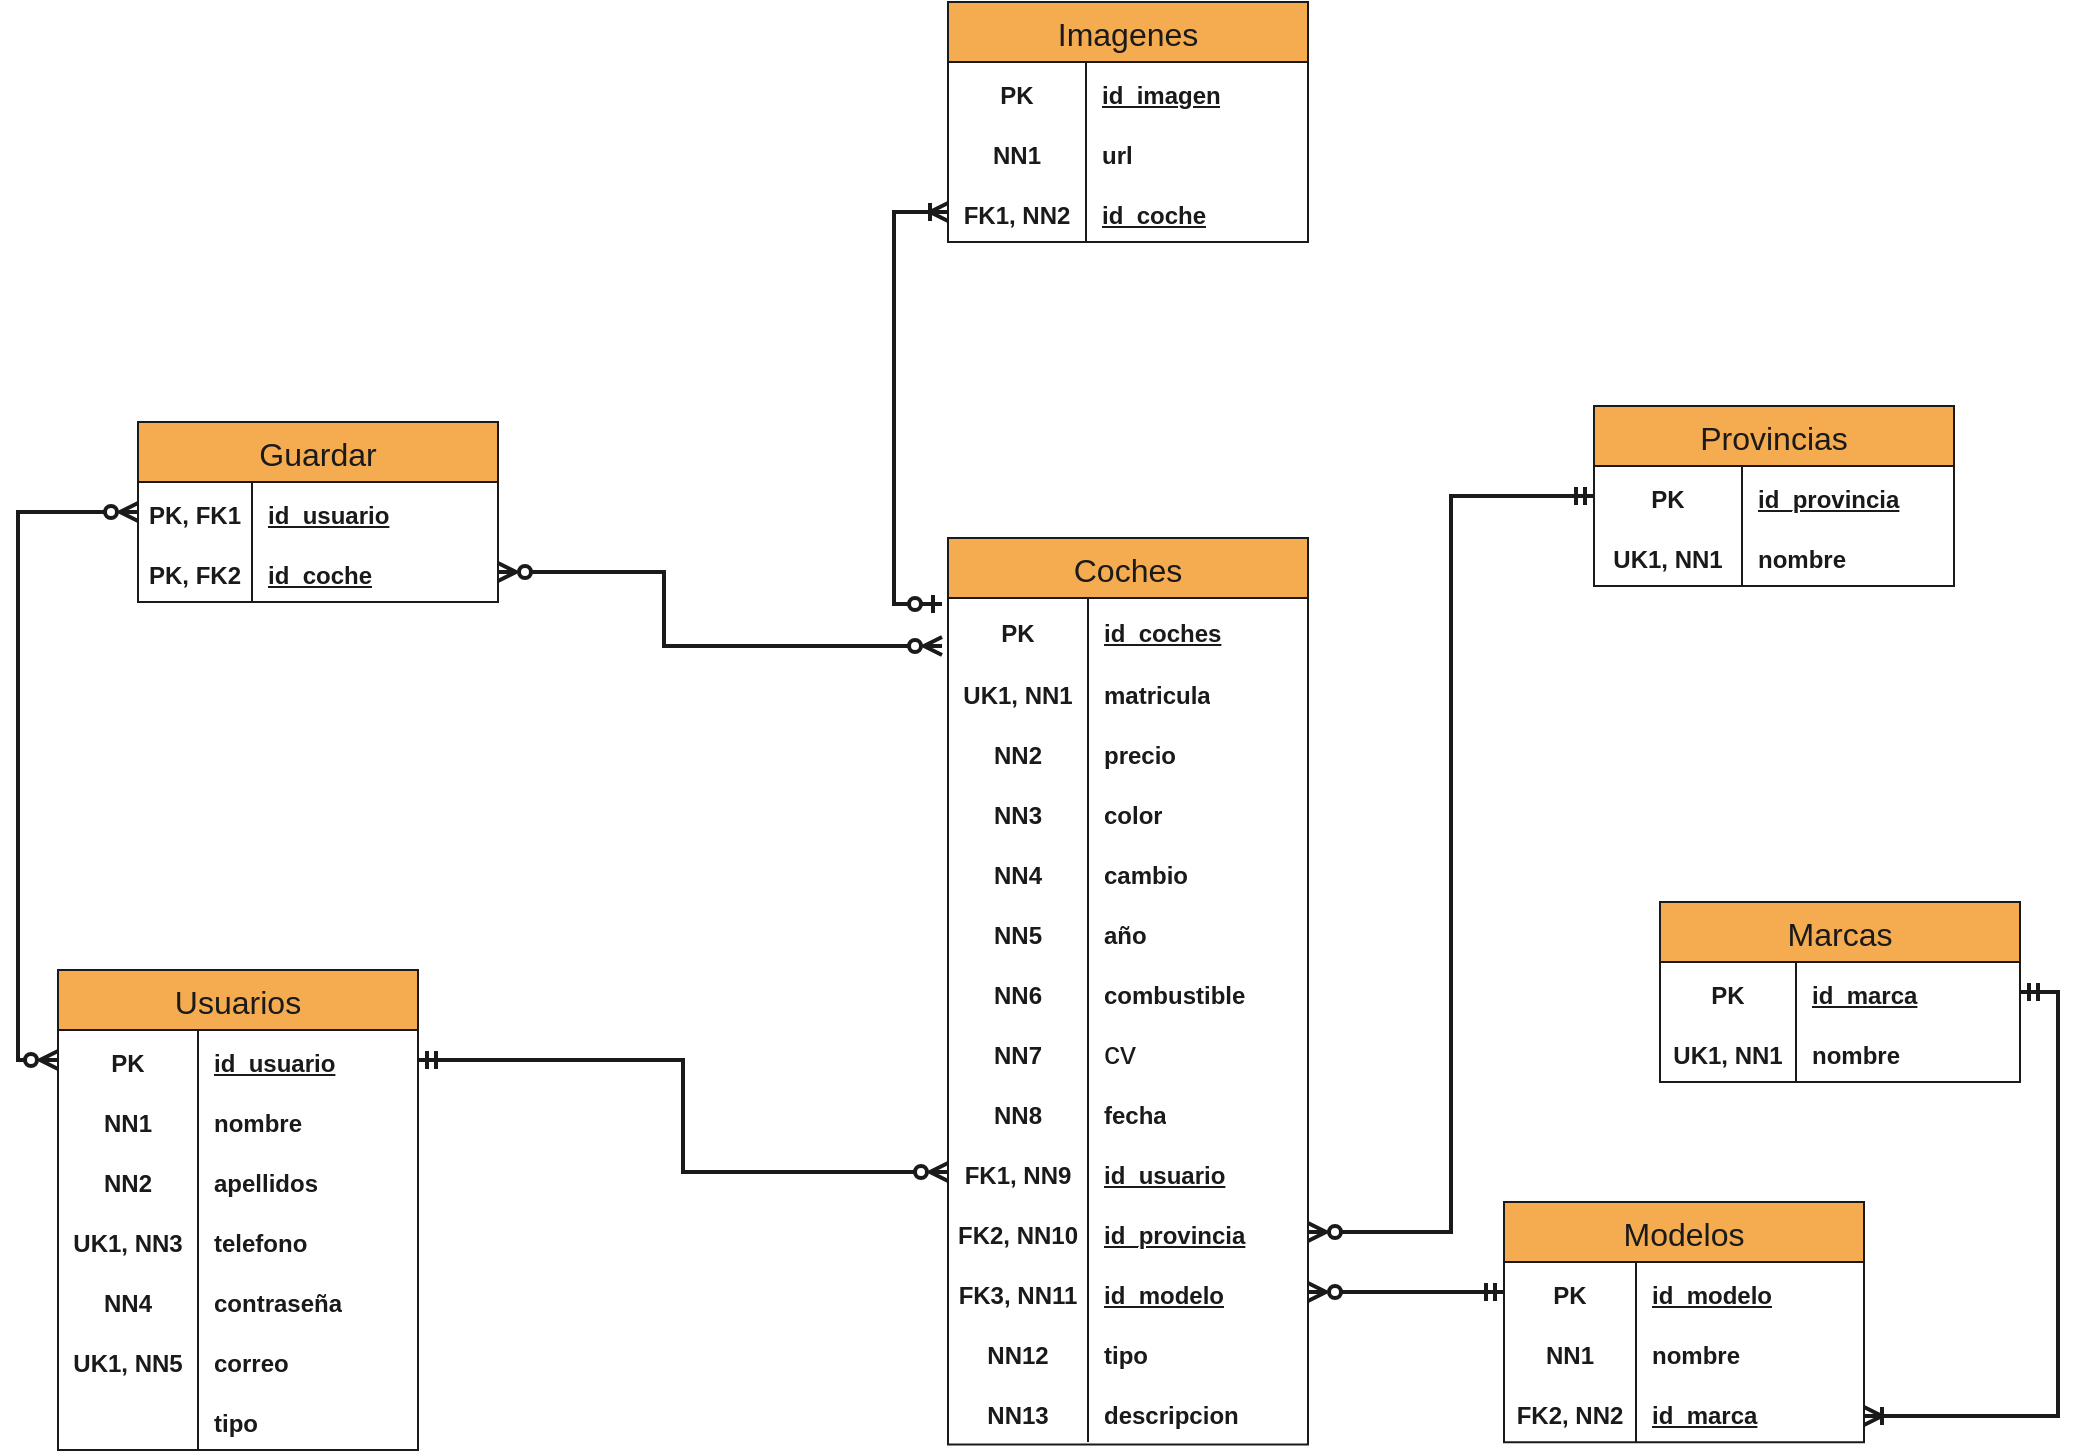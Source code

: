 <mxfile version="26.2.14">
  <diagram id="R2lEEEUBdFMjLlhIrx00" name="Page-1">
    <mxGraphModel dx="753" dy="865" grid="0" gridSize="10" guides="1" tooltips="1" connect="1" arrows="1" fold="1" page="1" pageScale="1" pageWidth="850" pageHeight="1100" background="light-dark(#FFFFFF,#FFFFFF)" math="0" shadow="0" extFonts="Permanent Marker^https://fonts.googleapis.com/css?family=Permanent+Marker">
      <root>
        <mxCell id="0" />
        <mxCell id="1" parent="0" />
        <mxCell id="L7oW-g-crtF9fXexiZpA-243" value="Usuarios" style="shape=table;startSize=30;container=1;collapsible=0;childLayout=tableLayout;fixedRows=1;rowLines=0;fontStyle=0;strokeColor=light-dark(#1A1A1A,#020202);fontSize=16;fontColor=light-dark(#1A1A1A,#020202);fillColor=light-dark(#F5AB50, #ff0000);" parent="1" vertex="1">
          <mxGeometry x="997" y="640" width="180" height="240" as="geometry" />
        </mxCell>
        <mxCell id="L7oW-g-crtF9fXexiZpA-244" value="" style="shape=tableRow;horizontal=0;startSize=0;swimlaneHead=0;swimlaneBody=0;top=0;left=0;bottom=0;right=0;collapsible=0;dropTarget=0;fillColor=none;points=[[0,0.5],[1,0.5]];portConstraint=eastwest;strokeColor=light-dark(#1A1A1A,#020202);fontSize=16;fontColor=light-dark(#1A1A1A,#020202);" parent="L7oW-g-crtF9fXexiZpA-243" vertex="1">
          <mxGeometry y="30" width="180" height="30" as="geometry" />
        </mxCell>
        <mxCell id="L7oW-g-crtF9fXexiZpA-245" value="&lt;span style=&quot;font-size: 12px; font-weight: 700; text-wrap-mode: nowrap;&quot;&gt;PK&lt;/span&gt;" style="shape=partialRectangle;html=1;whiteSpace=wrap;connectable=0;fillColor=none;top=0;left=0;bottom=0;right=0;overflow=hidden;pointerEvents=1;strokeColor=light-dark(#1A1A1A,#020202);fontSize=16;fontColor=light-dark(#1A1A1A,#020202);" parent="L7oW-g-crtF9fXexiZpA-244" vertex="1">
          <mxGeometry width="70" height="30" as="geometry">
            <mxRectangle width="70" height="30" as="alternateBounds" />
          </mxGeometry>
        </mxCell>
        <mxCell id="L7oW-g-crtF9fXexiZpA-246" value="&lt;span style=&quot;font-size: 12px; text-wrap-mode: nowrap; text-decoration-line: underline;&quot;&gt;id_usuario&lt;/span&gt;" style="shape=partialRectangle;html=1;whiteSpace=wrap;connectable=0;fillColor=none;top=0;left=0;bottom=0;right=0;align=left;spacingLeft=6;overflow=hidden;strokeColor=light-dark(#1A1A1A,#020202);fontSize=16;fontColor=light-dark(#1A1A1A,#020202);fontStyle=1" parent="L7oW-g-crtF9fXexiZpA-244" vertex="1">
          <mxGeometry x="70" width="110" height="30" as="geometry">
            <mxRectangle width="110" height="30" as="alternateBounds" />
          </mxGeometry>
        </mxCell>
        <mxCell id="L7oW-g-crtF9fXexiZpA-247" value="" style="shape=tableRow;horizontal=0;startSize=0;swimlaneHead=0;swimlaneBody=0;top=0;left=0;bottom=0;right=0;collapsible=0;dropTarget=0;fillColor=none;points=[[0,0.5],[1,0.5]];portConstraint=eastwest;strokeColor=light-dark(#1A1A1A,#020202);fontSize=16;fontColor=light-dark(#1A1A1A,#020202);" parent="L7oW-g-crtF9fXexiZpA-243" vertex="1">
          <mxGeometry y="60" width="180" height="30" as="geometry" />
        </mxCell>
        <mxCell id="L7oW-g-crtF9fXexiZpA-248" value="&lt;b&gt;&lt;font style=&quot;font-size: 12px;&quot;&gt;NN1&lt;/font&gt;&lt;/b&gt;" style="shape=partialRectangle;html=1;whiteSpace=wrap;connectable=0;fillColor=none;top=0;left=0;bottom=0;right=0;overflow=hidden;strokeColor=light-dark(#1A1A1A,#020202);fontSize=16;fontColor=light-dark(#1A1A1A,#020202);" parent="L7oW-g-crtF9fXexiZpA-247" vertex="1">
          <mxGeometry width="70" height="30" as="geometry">
            <mxRectangle width="70" height="30" as="alternateBounds" />
          </mxGeometry>
        </mxCell>
        <mxCell id="L7oW-g-crtF9fXexiZpA-249" value="&lt;span style=&quot;font-size: 12px; text-wrap-mode: nowrap;&quot;&gt;nombre&lt;/span&gt;" style="shape=partialRectangle;html=1;whiteSpace=wrap;connectable=0;fillColor=none;top=0;left=0;bottom=0;right=0;align=left;spacingLeft=6;overflow=hidden;strokeColor=light-dark(#1A1A1A,#020202);fontSize=16;fontColor=light-dark(#1A1A1A,#020202);fontStyle=1" parent="L7oW-g-crtF9fXexiZpA-247" vertex="1">
          <mxGeometry x="70" width="110" height="30" as="geometry">
            <mxRectangle width="110" height="30" as="alternateBounds" />
          </mxGeometry>
        </mxCell>
        <mxCell id="L7oW-g-crtF9fXexiZpA-250" value="" style="shape=tableRow;horizontal=0;startSize=0;swimlaneHead=0;swimlaneBody=0;top=0;left=0;bottom=0;right=0;collapsible=0;dropTarget=0;fillColor=none;points=[[0,0.5],[1,0.5]];portConstraint=eastwest;strokeColor=light-dark(#1A1A1A,#020202);fontSize=16;fontColor=light-dark(#1A1A1A,#020202);" parent="L7oW-g-crtF9fXexiZpA-243" vertex="1">
          <mxGeometry y="90" width="180" height="30" as="geometry" />
        </mxCell>
        <mxCell id="L7oW-g-crtF9fXexiZpA-251" value="&lt;b&gt;&lt;font style=&quot;font-size: 12px;&quot;&gt;NN2&lt;/font&gt;&lt;/b&gt;" style="shape=partialRectangle;html=1;whiteSpace=wrap;connectable=0;fillColor=none;top=0;left=0;bottom=0;right=0;overflow=hidden;strokeColor=light-dark(#1A1A1A,#020202);fontSize=16;fontColor=light-dark(#1A1A1A,#020202);" parent="L7oW-g-crtF9fXexiZpA-250" vertex="1">
          <mxGeometry width="70" height="30" as="geometry">
            <mxRectangle width="70" height="30" as="alternateBounds" />
          </mxGeometry>
        </mxCell>
        <mxCell id="L7oW-g-crtF9fXexiZpA-252" value="&lt;span style=&quot;font-size: 12px; text-wrap-mode: nowrap;&quot;&gt;apellidos&lt;/span&gt;" style="shape=partialRectangle;html=1;whiteSpace=wrap;connectable=0;fillColor=none;top=0;left=0;bottom=0;right=0;align=left;spacingLeft=6;overflow=hidden;strokeColor=light-dark(#1A1A1A,#020202);fontSize=16;fontColor=light-dark(#1A1A1A,#020202);fontStyle=1" parent="L7oW-g-crtF9fXexiZpA-250" vertex="1">
          <mxGeometry x="70" width="110" height="30" as="geometry">
            <mxRectangle width="110" height="30" as="alternateBounds" />
          </mxGeometry>
        </mxCell>
        <mxCell id="L7oW-g-crtF9fXexiZpA-264" style="shape=tableRow;horizontal=0;startSize=0;swimlaneHead=0;swimlaneBody=0;top=0;left=0;bottom=0;right=0;collapsible=0;dropTarget=0;fillColor=none;points=[[0,0.5],[1,0.5]];portConstraint=eastwest;strokeColor=light-dark(#1A1A1A,#020202);fontSize=16;fontColor=light-dark(#1A1A1A,#020202);" parent="L7oW-g-crtF9fXexiZpA-243" vertex="1">
          <mxGeometry y="120" width="180" height="30" as="geometry" />
        </mxCell>
        <mxCell id="L7oW-g-crtF9fXexiZpA-265" value="&lt;b&gt;&lt;font style=&quot;font-size: 12px;&quot;&gt;UK1, NN3&lt;/font&gt;&lt;/b&gt;" style="shape=partialRectangle;html=1;whiteSpace=wrap;connectable=0;fillColor=none;top=0;left=0;bottom=0;right=0;overflow=hidden;strokeColor=light-dark(#1A1A1A,#020202);fontSize=16;fontColor=light-dark(#1A1A1A,#020202);" parent="L7oW-g-crtF9fXexiZpA-264" vertex="1">
          <mxGeometry width="70" height="30" as="geometry">
            <mxRectangle width="70" height="30" as="alternateBounds" />
          </mxGeometry>
        </mxCell>
        <mxCell id="L7oW-g-crtF9fXexiZpA-266" value="&lt;span style=&quot;font-size: 12px; text-wrap-mode: nowrap;&quot;&gt;telefono&lt;/span&gt;" style="shape=partialRectangle;html=1;whiteSpace=wrap;connectable=0;fillColor=none;top=0;left=0;bottom=0;right=0;align=left;spacingLeft=6;overflow=hidden;strokeColor=light-dark(#1A1A1A,#020202);fontSize=16;fontColor=light-dark(#1A1A1A,#020202);fontStyle=1" parent="L7oW-g-crtF9fXexiZpA-264" vertex="1">
          <mxGeometry x="70" width="110" height="30" as="geometry">
            <mxRectangle width="110" height="30" as="alternateBounds" />
          </mxGeometry>
        </mxCell>
        <mxCell id="L7oW-g-crtF9fXexiZpA-267" style="shape=tableRow;horizontal=0;startSize=0;swimlaneHead=0;swimlaneBody=0;top=0;left=0;bottom=0;right=0;collapsible=0;dropTarget=0;fillColor=none;points=[[0,0.5],[1,0.5]];portConstraint=eastwest;strokeColor=light-dark(#1A1A1A,#020202);fontSize=16;fontColor=light-dark(#1A1A1A,#020202);" parent="L7oW-g-crtF9fXexiZpA-243" vertex="1">
          <mxGeometry y="150" width="180" height="30" as="geometry" />
        </mxCell>
        <mxCell id="L7oW-g-crtF9fXexiZpA-268" value="&lt;b&gt;&lt;font style=&quot;font-size: 12px;&quot;&gt;NN4&lt;/font&gt;&lt;/b&gt;" style="shape=partialRectangle;html=1;whiteSpace=wrap;connectable=0;fillColor=none;top=0;left=0;bottom=0;right=0;overflow=hidden;strokeColor=light-dark(#1A1A1A,#020202);fontSize=16;fontColor=light-dark(#1A1A1A,#020202);" parent="L7oW-g-crtF9fXexiZpA-267" vertex="1">
          <mxGeometry width="70" height="30" as="geometry">
            <mxRectangle width="70" height="30" as="alternateBounds" />
          </mxGeometry>
        </mxCell>
        <mxCell id="L7oW-g-crtF9fXexiZpA-269" value="&lt;span style=&quot;font-size: 12px; text-wrap-mode: nowrap;&quot;&gt;contraseña&lt;/span&gt;" style="shape=partialRectangle;html=1;whiteSpace=wrap;connectable=0;fillColor=none;top=0;left=0;bottom=0;right=0;align=left;spacingLeft=6;overflow=hidden;strokeColor=light-dark(#1A1A1A,#020202);fontSize=16;fontColor=light-dark(#1A1A1A,#020202);fontStyle=1" parent="L7oW-g-crtF9fXexiZpA-267" vertex="1">
          <mxGeometry x="70" width="110" height="30" as="geometry">
            <mxRectangle width="110" height="30" as="alternateBounds" />
          </mxGeometry>
        </mxCell>
        <mxCell id="L7oW-g-crtF9fXexiZpA-270" style="shape=tableRow;horizontal=0;startSize=0;swimlaneHead=0;swimlaneBody=0;top=0;left=0;bottom=0;right=0;collapsible=0;dropTarget=0;fillColor=none;points=[[0,0.5],[1,0.5]];portConstraint=eastwest;strokeColor=light-dark(#1A1A1A,#020202);fontSize=16;fontColor=light-dark(#1A1A1A,#020202);" parent="L7oW-g-crtF9fXexiZpA-243" vertex="1">
          <mxGeometry y="180" width="180" height="30" as="geometry" />
        </mxCell>
        <mxCell id="L7oW-g-crtF9fXexiZpA-271" value="&lt;b&gt;&lt;font style=&quot;font-size: 12px;&quot;&gt;UK1, NN5&lt;/font&gt;&lt;/b&gt;" style="shape=partialRectangle;html=1;whiteSpace=wrap;connectable=0;fillColor=none;top=0;left=0;bottom=0;right=0;overflow=hidden;strokeColor=light-dark(#1A1A1A,#020202);fontSize=16;fontColor=light-dark(#1A1A1A,#020202);" parent="L7oW-g-crtF9fXexiZpA-270" vertex="1">
          <mxGeometry width="70" height="30" as="geometry">
            <mxRectangle width="70" height="30" as="alternateBounds" />
          </mxGeometry>
        </mxCell>
        <mxCell id="L7oW-g-crtF9fXexiZpA-272" value="&lt;span style=&quot;font-size: 12px; text-wrap-mode: nowrap;&quot;&gt;correo&lt;/span&gt;" style="shape=partialRectangle;html=1;whiteSpace=wrap;connectable=0;fillColor=none;top=0;left=0;bottom=0;right=0;align=left;spacingLeft=6;overflow=hidden;strokeColor=light-dark(#1A1A1A,#020202);fontSize=16;fontColor=light-dark(#1A1A1A,#020202);fontStyle=1" parent="L7oW-g-crtF9fXexiZpA-270" vertex="1">
          <mxGeometry x="70" width="110" height="30" as="geometry">
            <mxRectangle width="110" height="30" as="alternateBounds" />
          </mxGeometry>
        </mxCell>
        <mxCell id="L7oW-g-crtF9fXexiZpA-276" style="shape=tableRow;horizontal=0;startSize=0;swimlaneHead=0;swimlaneBody=0;top=0;left=0;bottom=0;right=0;collapsible=0;dropTarget=0;fillColor=none;points=[[0,0.5],[1,0.5]];portConstraint=eastwest;strokeColor=light-dark(#1A1A1A,#020202);fontSize=16;fontColor=light-dark(#1A1A1A,#020202);" parent="L7oW-g-crtF9fXexiZpA-243" vertex="1">
          <mxGeometry y="210" width="180" height="30" as="geometry" />
        </mxCell>
        <mxCell id="L7oW-g-crtF9fXexiZpA-277" style="shape=partialRectangle;html=1;whiteSpace=wrap;connectable=0;fillColor=none;top=0;left=0;bottom=0;right=0;overflow=hidden;strokeColor=light-dark(#1A1A1A,#020202);fontSize=16;fontColor=light-dark(#1A1A1A,#020202);" parent="L7oW-g-crtF9fXexiZpA-276" vertex="1">
          <mxGeometry width="70" height="30" as="geometry">
            <mxRectangle width="70" height="30" as="alternateBounds" />
          </mxGeometry>
        </mxCell>
        <mxCell id="L7oW-g-crtF9fXexiZpA-278" value="&lt;span style=&quot;font-size: 12px; text-wrap-mode: nowrap;&quot;&gt;tipo&lt;/span&gt;" style="shape=partialRectangle;html=1;whiteSpace=wrap;connectable=0;fillColor=none;top=0;left=0;bottom=0;right=0;align=left;spacingLeft=6;overflow=hidden;strokeColor=light-dark(#1A1A1A,#020202);fontSize=16;fontColor=light-dark(#1A1A1A,#020202);fontStyle=1" parent="L7oW-g-crtF9fXexiZpA-276" vertex="1">
          <mxGeometry x="70" width="110" height="30" as="geometry">
            <mxRectangle width="110" height="30" as="alternateBounds" />
          </mxGeometry>
        </mxCell>
        <mxCell id="L7oW-g-crtF9fXexiZpA-295" value="Coches" style="shape=table;startSize=30;container=1;collapsible=0;childLayout=tableLayout;fixedRows=1;rowLines=0;fontStyle=0;strokeColor=light-dark(#1A1A1A,#020202);fontSize=16;fontColor=light-dark(#1A1A1A,#020202);fillColor=light-dark(#F5AB50, #ff0000);" parent="1" vertex="1">
          <mxGeometry x="1442" y="424" width="180" height="453.25" as="geometry" />
        </mxCell>
        <mxCell id="L7oW-g-crtF9fXexiZpA-296" value="" style="shape=tableRow;horizontal=0;startSize=0;swimlaneHead=0;swimlaneBody=0;top=0;left=0;bottom=0;right=0;collapsible=0;dropTarget=0;fillColor=none;points=[[0,0.5],[1,0.5]];portConstraint=eastwest;strokeColor=light-dark(#1A1A1A,#020202);fontSize=16;fontColor=light-dark(#1A1A1A,#020202);" parent="L7oW-g-crtF9fXexiZpA-295" vertex="1">
          <mxGeometry y="30" width="180" height="32" as="geometry" />
        </mxCell>
        <mxCell id="L7oW-g-crtF9fXexiZpA-297" value="&lt;span style=&quot;font-size: 12px; font-weight: 700; text-wrap-mode: nowrap;&quot;&gt;PK&lt;/span&gt;" style="shape=partialRectangle;html=1;whiteSpace=wrap;connectable=0;fillColor=none;top=0;left=0;bottom=0;right=0;overflow=hidden;pointerEvents=1;strokeColor=light-dark(#1A1A1A,#020202);fontSize=16;fontColor=light-dark(#1A1A1A,#020202);" parent="L7oW-g-crtF9fXexiZpA-296" vertex="1">
          <mxGeometry width="70" height="32" as="geometry">
            <mxRectangle width="70" height="32" as="alternateBounds" />
          </mxGeometry>
        </mxCell>
        <mxCell id="L7oW-g-crtF9fXexiZpA-298" value="&lt;span style=&quot;font-size: 12px; font-weight: 700; text-wrap-mode: nowrap;&quot;&gt;&lt;u&gt;id_coches&lt;/u&gt;&lt;/span&gt;" style="shape=partialRectangle;html=1;whiteSpace=wrap;connectable=0;fillColor=none;top=0;left=0;bottom=0;right=0;align=left;spacingLeft=6;overflow=hidden;strokeColor=light-dark(#1A1A1A,#020202);fontSize=16;fontColor=light-dark(#1A1A1A,#020202);" parent="L7oW-g-crtF9fXexiZpA-296" vertex="1">
          <mxGeometry x="70" width="110" height="32" as="geometry">
            <mxRectangle width="110" height="32" as="alternateBounds" />
          </mxGeometry>
        </mxCell>
        <mxCell id="L7oW-g-crtF9fXexiZpA-299" value="" style="shape=tableRow;horizontal=0;startSize=0;swimlaneHead=0;swimlaneBody=0;top=0;left=0;bottom=0;right=0;collapsible=0;dropTarget=0;fillColor=none;points=[[0,0.5],[1,0.5]];portConstraint=eastwest;strokeColor=light-dark(#1A1A1A,#020202);fontSize=16;fontColor=light-dark(#1A1A1A,#020202);" parent="L7oW-g-crtF9fXexiZpA-295" vertex="1">
          <mxGeometry y="62" width="180" height="30" as="geometry" />
        </mxCell>
        <mxCell id="L7oW-g-crtF9fXexiZpA-300" value="&lt;b&gt;&lt;font style=&quot;font-size: 12px;&quot;&gt;UK1, NN1&lt;/font&gt;&lt;/b&gt;" style="shape=partialRectangle;html=1;whiteSpace=wrap;connectable=0;fillColor=none;top=0;left=0;bottom=0;right=0;overflow=hidden;strokeColor=light-dark(#1A1A1A,#020202);fontSize=16;fontColor=light-dark(#1A1A1A,#020202);" parent="L7oW-g-crtF9fXexiZpA-299" vertex="1">
          <mxGeometry width="70" height="30" as="geometry">
            <mxRectangle width="70" height="30" as="alternateBounds" />
          </mxGeometry>
        </mxCell>
        <mxCell id="L7oW-g-crtF9fXexiZpA-301" value="&lt;span style=&quot;font-size: 12px; font-weight: 700; text-wrap-mode: nowrap;&quot;&gt;matricula&lt;/span&gt;" style="shape=partialRectangle;html=1;whiteSpace=wrap;connectable=0;fillColor=none;top=0;left=0;bottom=0;right=0;align=left;spacingLeft=6;overflow=hidden;strokeColor=light-dark(#1A1A1A,#020202);fontSize=16;fontColor=light-dark(#1A1A1A,#020202);" parent="L7oW-g-crtF9fXexiZpA-299" vertex="1">
          <mxGeometry x="70" width="110" height="30" as="geometry">
            <mxRectangle width="110" height="30" as="alternateBounds" />
          </mxGeometry>
        </mxCell>
        <mxCell id="L7oW-g-crtF9fXexiZpA-302" value="" style="shape=tableRow;horizontal=0;startSize=0;swimlaneHead=0;swimlaneBody=0;top=0;left=0;bottom=0;right=0;collapsible=0;dropTarget=0;fillColor=none;points=[[0,0.5],[1,0.5]];portConstraint=eastwest;strokeColor=light-dark(#1A1A1A,#020202);fontSize=16;fontColor=light-dark(#1A1A1A,#020202);" parent="L7oW-g-crtF9fXexiZpA-295" vertex="1">
          <mxGeometry y="92" width="180" height="30" as="geometry" />
        </mxCell>
        <mxCell id="L7oW-g-crtF9fXexiZpA-303" value="&lt;b style=&quot;font-size: 12px;&quot;&gt;NN2&lt;/b&gt;" style="shape=partialRectangle;html=1;whiteSpace=wrap;connectable=0;fillColor=none;top=0;left=0;bottom=0;right=0;overflow=hidden;strokeColor=light-dark(#1A1A1A,#020202);fontSize=16;fontColor=light-dark(#1A1A1A,#020202);" parent="L7oW-g-crtF9fXexiZpA-302" vertex="1">
          <mxGeometry width="70" height="30" as="geometry">
            <mxRectangle width="70" height="30" as="alternateBounds" />
          </mxGeometry>
        </mxCell>
        <mxCell id="L7oW-g-crtF9fXexiZpA-304" value="&lt;span style=&quot;font-size: 12px; font-weight: 700; text-wrap-mode: nowrap;&quot;&gt;precio&lt;/span&gt;" style="shape=partialRectangle;html=1;whiteSpace=wrap;connectable=0;fillColor=none;top=0;left=0;bottom=0;right=0;align=left;spacingLeft=6;overflow=hidden;strokeColor=light-dark(#1A1A1A,#020202);fontSize=16;fontColor=light-dark(#1A1A1A,#020202);" parent="L7oW-g-crtF9fXexiZpA-302" vertex="1">
          <mxGeometry x="70" width="110" height="30" as="geometry">
            <mxRectangle width="110" height="30" as="alternateBounds" />
          </mxGeometry>
        </mxCell>
        <mxCell id="L7oW-g-crtF9fXexiZpA-305" style="shape=tableRow;horizontal=0;startSize=0;swimlaneHead=0;swimlaneBody=0;top=0;left=0;bottom=0;right=0;collapsible=0;dropTarget=0;fillColor=none;points=[[0,0.5],[1,0.5]];portConstraint=eastwest;strokeColor=light-dark(#1A1A1A,#020202);fontSize=16;fontColor=light-dark(#1A1A1A,#020202);" parent="L7oW-g-crtF9fXexiZpA-295" vertex="1">
          <mxGeometry y="122" width="180" height="30" as="geometry" />
        </mxCell>
        <mxCell id="L7oW-g-crtF9fXexiZpA-306" value="&lt;b style=&quot;font-size: 12px;&quot;&gt;NN3&lt;/b&gt;" style="shape=partialRectangle;html=1;whiteSpace=wrap;connectable=0;fillColor=none;top=0;left=0;bottom=0;right=0;overflow=hidden;strokeColor=light-dark(#1A1A1A,#020202);fontSize=16;fontColor=light-dark(#1A1A1A,#020202);" parent="L7oW-g-crtF9fXexiZpA-305" vertex="1">
          <mxGeometry width="70" height="30" as="geometry">
            <mxRectangle width="70" height="30" as="alternateBounds" />
          </mxGeometry>
        </mxCell>
        <mxCell id="L7oW-g-crtF9fXexiZpA-307" value="&lt;span style=&quot;font-size: 12px; font-weight: 700; text-wrap-mode: nowrap;&quot;&gt;color&lt;/span&gt;" style="shape=partialRectangle;html=1;whiteSpace=wrap;connectable=0;fillColor=none;top=0;left=0;bottom=0;right=0;align=left;spacingLeft=6;overflow=hidden;strokeColor=light-dark(#1A1A1A,#020202);fontSize=16;fontColor=light-dark(#1A1A1A,#020202);" parent="L7oW-g-crtF9fXexiZpA-305" vertex="1">
          <mxGeometry x="70" width="110" height="30" as="geometry">
            <mxRectangle width="110" height="30" as="alternateBounds" />
          </mxGeometry>
        </mxCell>
        <mxCell id="L7oW-g-crtF9fXexiZpA-308" style="shape=tableRow;horizontal=0;startSize=0;swimlaneHead=0;swimlaneBody=0;top=0;left=0;bottom=0;right=0;collapsible=0;dropTarget=0;fillColor=none;points=[[0,0.5],[1,0.5]];portConstraint=eastwest;strokeColor=light-dark(#1A1A1A,#020202);fontSize=16;fontColor=light-dark(#1A1A1A,#020202);" parent="L7oW-g-crtF9fXexiZpA-295" vertex="1">
          <mxGeometry y="152" width="180" height="30" as="geometry" />
        </mxCell>
        <mxCell id="L7oW-g-crtF9fXexiZpA-309" value="&lt;b style=&quot;font-size: 12px;&quot;&gt;NN4&lt;/b&gt;" style="shape=partialRectangle;html=1;whiteSpace=wrap;connectable=0;fillColor=none;top=0;left=0;bottom=0;right=0;overflow=hidden;strokeColor=light-dark(#1A1A1A,#020202);fontSize=16;fontColor=light-dark(#1A1A1A,#020202);" parent="L7oW-g-crtF9fXexiZpA-308" vertex="1">
          <mxGeometry width="70" height="30" as="geometry">
            <mxRectangle width="70" height="30" as="alternateBounds" />
          </mxGeometry>
        </mxCell>
        <mxCell id="L7oW-g-crtF9fXexiZpA-310" value="&lt;span style=&quot;font-size: 12px; font-weight: 700; text-wrap-mode: nowrap;&quot;&gt;cambio&lt;/span&gt;" style="shape=partialRectangle;html=1;whiteSpace=wrap;connectable=0;fillColor=none;top=0;left=0;bottom=0;right=0;align=left;spacingLeft=6;overflow=hidden;strokeColor=light-dark(#1A1A1A,#020202);fontSize=16;fontColor=light-dark(#1A1A1A,#020202);" parent="L7oW-g-crtF9fXexiZpA-308" vertex="1">
          <mxGeometry x="70" width="110" height="30" as="geometry">
            <mxRectangle width="110" height="30" as="alternateBounds" />
          </mxGeometry>
        </mxCell>
        <mxCell id="L7oW-g-crtF9fXexiZpA-311" style="shape=tableRow;horizontal=0;startSize=0;swimlaneHead=0;swimlaneBody=0;top=0;left=0;bottom=0;right=0;collapsible=0;dropTarget=0;fillColor=none;points=[[0,0.5],[1,0.5]];portConstraint=eastwest;strokeColor=light-dark(#1A1A1A,#020202);fontSize=16;fontColor=light-dark(#1A1A1A,#020202);" parent="L7oW-g-crtF9fXexiZpA-295" vertex="1">
          <mxGeometry y="182" width="180" height="30" as="geometry" />
        </mxCell>
        <mxCell id="L7oW-g-crtF9fXexiZpA-312" value="&lt;b style=&quot;font-size: 12px;&quot;&gt;NN5&lt;/b&gt;" style="shape=partialRectangle;html=1;whiteSpace=wrap;connectable=0;fillColor=none;top=0;left=0;bottom=0;right=0;overflow=hidden;strokeColor=light-dark(#1A1A1A,#020202);fontSize=16;fontColor=light-dark(#1A1A1A,#020202);" parent="L7oW-g-crtF9fXexiZpA-311" vertex="1">
          <mxGeometry width="70" height="30" as="geometry">
            <mxRectangle width="70" height="30" as="alternateBounds" />
          </mxGeometry>
        </mxCell>
        <mxCell id="L7oW-g-crtF9fXexiZpA-313" value="&lt;span style=&quot;font-size: 12px; font-weight: 700; text-wrap-mode: nowrap;&quot;&gt;año&lt;/span&gt;" style="shape=partialRectangle;html=1;whiteSpace=wrap;connectable=0;fillColor=none;top=0;left=0;bottom=0;right=0;align=left;spacingLeft=6;overflow=hidden;strokeColor=light-dark(#1A1A1A,#020202);fontSize=16;fontColor=light-dark(#1A1A1A,#020202);" parent="L7oW-g-crtF9fXexiZpA-311" vertex="1">
          <mxGeometry x="70" width="110" height="30" as="geometry">
            <mxRectangle width="110" height="30" as="alternateBounds" />
          </mxGeometry>
        </mxCell>
        <mxCell id="L7oW-g-crtF9fXexiZpA-314" style="shape=tableRow;horizontal=0;startSize=0;swimlaneHead=0;swimlaneBody=0;top=0;left=0;bottom=0;right=0;collapsible=0;dropTarget=0;fillColor=none;points=[[0,0.5],[1,0.5]];portConstraint=eastwest;strokeColor=light-dark(#1A1A1A,#020202);fontSize=16;fontColor=light-dark(#1A1A1A,#020202);" parent="L7oW-g-crtF9fXexiZpA-295" vertex="1">
          <mxGeometry y="212" width="180" height="30" as="geometry" />
        </mxCell>
        <mxCell id="L7oW-g-crtF9fXexiZpA-315" value="&lt;b style=&quot;font-size: 12px;&quot;&gt;NN6&lt;/b&gt;" style="shape=partialRectangle;html=1;whiteSpace=wrap;connectable=0;fillColor=none;top=0;left=0;bottom=0;right=0;overflow=hidden;strokeColor=light-dark(#1A1A1A,#020202);fontSize=16;fontColor=light-dark(#1A1A1A,#020202);" parent="L7oW-g-crtF9fXexiZpA-314" vertex="1">
          <mxGeometry width="70" height="30" as="geometry">
            <mxRectangle width="70" height="30" as="alternateBounds" />
          </mxGeometry>
        </mxCell>
        <mxCell id="L7oW-g-crtF9fXexiZpA-316" value="&lt;span style=&quot;font-size: 12px; font-weight: 700; text-wrap-mode: nowrap;&quot;&gt;combustible&lt;/span&gt;" style="shape=partialRectangle;html=1;whiteSpace=wrap;connectable=0;fillColor=none;top=0;left=0;bottom=0;right=0;align=left;spacingLeft=6;overflow=hidden;strokeColor=light-dark(#1A1A1A,#020202);fontSize=16;fontColor=light-dark(#1A1A1A,#020202);" parent="L7oW-g-crtF9fXexiZpA-314" vertex="1">
          <mxGeometry x="70" width="110" height="30" as="geometry">
            <mxRectangle width="110" height="30" as="alternateBounds" />
          </mxGeometry>
        </mxCell>
        <mxCell id="L7oW-g-crtF9fXexiZpA-317" style="shape=tableRow;horizontal=0;startSize=0;swimlaneHead=0;swimlaneBody=0;top=0;left=0;bottom=0;right=0;collapsible=0;dropTarget=0;fillColor=none;points=[[0,0.5],[1,0.5]];portConstraint=eastwest;strokeColor=light-dark(#1A1A1A,#020202);fontSize=16;fontColor=light-dark(#1A1A1A,#020202);" parent="L7oW-g-crtF9fXexiZpA-295" vertex="1">
          <mxGeometry y="242" width="180" height="30" as="geometry" />
        </mxCell>
        <mxCell id="L7oW-g-crtF9fXexiZpA-318" value="&lt;b style=&quot;font-size: 12px;&quot;&gt;NN7&lt;/b&gt;" style="shape=partialRectangle;html=1;whiteSpace=wrap;connectable=0;fillColor=none;top=0;left=0;bottom=0;right=0;overflow=hidden;strokeColor=light-dark(#1A1A1A,#020202);fontSize=16;fontColor=light-dark(#1A1A1A,#020202);" parent="L7oW-g-crtF9fXexiZpA-317" vertex="1">
          <mxGeometry width="70" height="30" as="geometry">
            <mxRectangle width="70" height="30" as="alternateBounds" />
          </mxGeometry>
        </mxCell>
        <mxCell id="L7oW-g-crtF9fXexiZpA-319" value="cv" style="shape=partialRectangle;html=1;whiteSpace=wrap;connectable=0;fillColor=none;top=0;left=0;bottom=0;right=0;align=left;spacingLeft=6;overflow=hidden;strokeColor=light-dark(#1A1A1A,#020202);fontSize=16;fontColor=light-dark(#1A1A1A,#020202);" parent="L7oW-g-crtF9fXexiZpA-317" vertex="1">
          <mxGeometry x="70" width="110" height="30" as="geometry">
            <mxRectangle width="110" height="30" as="alternateBounds" />
          </mxGeometry>
        </mxCell>
        <mxCell id="L7oW-g-crtF9fXexiZpA-392" style="shape=tableRow;horizontal=0;startSize=0;swimlaneHead=0;swimlaneBody=0;top=0;left=0;bottom=0;right=0;collapsible=0;dropTarget=0;fillColor=none;points=[[0,0.5],[1,0.5]];portConstraint=eastwest;strokeColor=light-dark(#1A1A1A,#020202);fontSize=16;fontColor=light-dark(#1A1A1A,#020202);" parent="L7oW-g-crtF9fXexiZpA-295" vertex="1">
          <mxGeometry y="272" width="180" height="30" as="geometry" />
        </mxCell>
        <mxCell id="L7oW-g-crtF9fXexiZpA-393" value="&lt;b style=&quot;font-size: 12px;&quot;&gt;NN8&lt;/b&gt;" style="shape=partialRectangle;html=1;whiteSpace=wrap;connectable=0;fillColor=none;top=0;left=0;bottom=0;right=0;overflow=hidden;strokeColor=light-dark(#1A1A1A,#020202);fontSize=16;fontColor=light-dark(#1A1A1A,#020202);" parent="L7oW-g-crtF9fXexiZpA-392" vertex="1">
          <mxGeometry width="70" height="30" as="geometry">
            <mxRectangle width="70" height="30" as="alternateBounds" />
          </mxGeometry>
        </mxCell>
        <mxCell id="L7oW-g-crtF9fXexiZpA-394" value="&lt;span style=&quot;font-size: 12px; font-weight: 700; text-wrap-mode: nowrap;&quot;&gt;fecha&lt;/span&gt;" style="shape=partialRectangle;html=1;whiteSpace=wrap;connectable=0;fillColor=none;top=0;left=0;bottom=0;right=0;align=left;spacingLeft=6;overflow=hidden;strokeColor=light-dark(#1A1A1A,#020202);fontSize=16;fontColor=light-dark(#1A1A1A,#020202);" parent="L7oW-g-crtF9fXexiZpA-392" vertex="1">
          <mxGeometry x="70" width="110" height="30" as="geometry">
            <mxRectangle width="110" height="30" as="alternateBounds" />
          </mxGeometry>
        </mxCell>
        <mxCell id="L7oW-g-crtF9fXexiZpA-395" style="shape=tableRow;horizontal=0;startSize=0;swimlaneHead=0;swimlaneBody=0;top=0;left=0;bottom=0;right=0;collapsible=0;dropTarget=0;fillColor=none;points=[[0,0.5],[1,0.5]];portConstraint=eastwest;strokeColor=light-dark(#1A1A1A,#020202);fontSize=16;fontColor=light-dark(#1A1A1A,#020202);" parent="L7oW-g-crtF9fXexiZpA-295" vertex="1">
          <mxGeometry y="302" width="180" height="30" as="geometry" />
        </mxCell>
        <mxCell id="L7oW-g-crtF9fXexiZpA-396" value="&lt;font style=&quot;font-size: 12px;&quot;&gt;&lt;b&gt;FK1, NN9&lt;/b&gt;&lt;/font&gt;" style="shape=partialRectangle;html=1;whiteSpace=wrap;connectable=0;fillColor=none;top=0;left=0;bottom=0;right=0;overflow=hidden;strokeColor=light-dark(#1A1A1A,#020202);fontSize=16;fontColor=light-dark(#1A1A1A,#020202);" parent="L7oW-g-crtF9fXexiZpA-395" vertex="1">
          <mxGeometry width="70" height="30" as="geometry">
            <mxRectangle width="70" height="30" as="alternateBounds" />
          </mxGeometry>
        </mxCell>
        <mxCell id="L7oW-g-crtF9fXexiZpA-397" value="&lt;span style=&quot;font-size: 12px; text-wrap-mode: nowrap;&quot;&gt;&lt;b&gt;&lt;u&gt;id_usuario&lt;/u&gt;&lt;/b&gt;&lt;/span&gt;" style="shape=partialRectangle;html=1;whiteSpace=wrap;connectable=0;fillColor=none;top=0;left=0;bottom=0;right=0;align=left;spacingLeft=6;overflow=hidden;strokeColor=light-dark(#1A1A1A,#020202);fontSize=16;fontColor=light-dark(#1A1A1A,#020202);" parent="L7oW-g-crtF9fXexiZpA-395" vertex="1">
          <mxGeometry x="70" width="110" height="30" as="geometry">
            <mxRectangle width="110" height="30" as="alternateBounds" />
          </mxGeometry>
        </mxCell>
        <mxCell id="L7oW-g-crtF9fXexiZpA-398" style="shape=tableRow;horizontal=0;startSize=0;swimlaneHead=0;swimlaneBody=0;top=0;left=0;bottom=0;right=0;collapsible=0;dropTarget=0;fillColor=none;points=[[0,0.5],[1,0.5]];portConstraint=eastwest;strokeColor=light-dark(#1A1A1A,#020202);fontSize=16;fontColor=light-dark(#1A1A1A,#020202);" parent="L7oW-g-crtF9fXexiZpA-295" vertex="1">
          <mxGeometry y="332" width="180" height="30" as="geometry" />
        </mxCell>
        <mxCell id="L7oW-g-crtF9fXexiZpA-399" value="&lt;b&gt;&lt;font style=&quot;font-size: 12px;&quot;&gt;FK2, NN10&lt;/font&gt;&lt;/b&gt;" style="shape=partialRectangle;html=1;whiteSpace=wrap;connectable=0;fillColor=none;top=0;left=0;bottom=0;right=0;overflow=hidden;strokeColor=light-dark(#1A1A1A,#020202);fontSize=16;fontColor=light-dark(#1A1A1A,#020202);" parent="L7oW-g-crtF9fXexiZpA-398" vertex="1">
          <mxGeometry width="70" height="30" as="geometry">
            <mxRectangle width="70" height="30" as="alternateBounds" />
          </mxGeometry>
        </mxCell>
        <mxCell id="L7oW-g-crtF9fXexiZpA-400" value="&lt;span style=&quot;font-size: 12px; font-weight: 700; text-wrap-mode: nowrap;&quot;&gt;&lt;u&gt;id_provincia&lt;/u&gt;&lt;/span&gt;" style="shape=partialRectangle;html=1;whiteSpace=wrap;connectable=0;fillColor=none;top=0;left=0;bottom=0;right=0;align=left;spacingLeft=6;overflow=hidden;strokeColor=light-dark(#1A1A1A,#020202);fontSize=16;fontColor=light-dark(#1A1A1A,#020202);" parent="L7oW-g-crtF9fXexiZpA-398" vertex="1">
          <mxGeometry x="70" width="110" height="30" as="geometry">
            <mxRectangle width="110" height="30" as="alternateBounds" />
          </mxGeometry>
        </mxCell>
        <mxCell id="UOn5GdN47xmUU_bmj5wx-1" style="shape=tableRow;horizontal=0;startSize=0;swimlaneHead=0;swimlaneBody=0;top=0;left=0;bottom=0;right=0;collapsible=0;dropTarget=0;fillColor=none;points=[[0,0.5],[1,0.5]];portConstraint=eastwest;strokeColor=light-dark(#1A1A1A,#020202);fontSize=16;fontColor=light-dark(#1A1A1A,#020202);" parent="L7oW-g-crtF9fXexiZpA-295" vertex="1">
          <mxGeometry y="362" width="180" height="30" as="geometry" />
        </mxCell>
        <mxCell id="UOn5GdN47xmUU_bmj5wx-2" value="&lt;b&gt;&lt;font style=&quot;font-size: 12px;&quot;&gt;FK3, NN11&lt;/font&gt;&lt;/b&gt;" style="shape=partialRectangle;html=1;whiteSpace=wrap;connectable=0;fillColor=none;top=0;left=0;bottom=0;right=0;overflow=hidden;strokeColor=light-dark(#1A1A1A,#020202);fontSize=16;fontColor=light-dark(#1A1A1A,#020202);" parent="UOn5GdN47xmUU_bmj5wx-1" vertex="1">
          <mxGeometry width="70" height="30" as="geometry">
            <mxRectangle width="70" height="30" as="alternateBounds" />
          </mxGeometry>
        </mxCell>
        <mxCell id="UOn5GdN47xmUU_bmj5wx-3" value="&lt;span style=&quot;font-size: 12px; font-weight: 700; text-wrap-mode: nowrap; text-decoration-line: underline;&quot;&gt;id_modelo&lt;/span&gt;" style="shape=partialRectangle;html=1;whiteSpace=wrap;connectable=0;fillColor=none;top=0;left=0;bottom=0;right=0;align=left;spacingLeft=6;overflow=hidden;strokeColor=light-dark(#1A1A1A,#020202);fontSize=16;fontColor=light-dark(#1A1A1A,#020202);" parent="UOn5GdN47xmUU_bmj5wx-1" vertex="1">
          <mxGeometry x="70" width="110" height="30" as="geometry">
            <mxRectangle width="110" height="30" as="alternateBounds" />
          </mxGeometry>
        </mxCell>
        <mxCell id="1faPBSQ-A00R26jrtZkD-1" style="shape=tableRow;horizontal=0;startSize=0;swimlaneHead=0;swimlaneBody=0;top=0;left=0;bottom=0;right=0;collapsible=0;dropTarget=0;fillColor=none;points=[[0,0.5],[1,0.5]];portConstraint=eastwest;strokeColor=light-dark(#1A1A1A,#020202);fontSize=16;fontColor=light-dark(#1A1A1A,#020202);" parent="L7oW-g-crtF9fXexiZpA-295" vertex="1">
          <mxGeometry y="392" width="180" height="30" as="geometry" />
        </mxCell>
        <mxCell id="1faPBSQ-A00R26jrtZkD-2" value="&lt;font style=&quot;font-size: 12px;&quot;&gt;&lt;b&gt;&lt;font style=&quot;vertical-align: inherit;&quot;&gt;&lt;font style=&quot;vertical-align: inherit;&quot;&gt;NN12&lt;/font&gt;&lt;/font&gt;&lt;/b&gt;&lt;/font&gt;" style="shape=partialRectangle;html=1;whiteSpace=wrap;connectable=0;fillColor=none;top=0;left=0;bottom=0;right=0;overflow=hidden;strokeColor=light-dark(#1A1A1A,#020202);fontSize=16;fontColor=light-dark(#1A1A1A,#020202);" parent="1faPBSQ-A00R26jrtZkD-1" vertex="1">
          <mxGeometry width="70" height="30" as="geometry">
            <mxRectangle width="70" height="30" as="alternateBounds" />
          </mxGeometry>
        </mxCell>
        <mxCell id="1faPBSQ-A00R26jrtZkD-3" value="&lt;font style=&quot;font-size: 12px;&quot;&gt;&lt;b&gt;&lt;font style=&quot;vertical-align: inherit;&quot;&gt;&lt;font style=&quot;vertical-align: inherit;&quot;&gt;tipo&lt;/font&gt;&lt;/font&gt;&lt;/b&gt;&lt;/font&gt;" style="shape=partialRectangle;html=1;whiteSpace=wrap;connectable=0;fillColor=none;top=0;left=0;bottom=0;right=0;align=left;spacingLeft=6;overflow=hidden;strokeColor=light-dark(#1A1A1A,#020202);fontSize=16;fontColor=light-dark(#1A1A1A,#020202);" parent="1faPBSQ-A00R26jrtZkD-1" vertex="1">
          <mxGeometry x="70" width="110" height="30" as="geometry">
            <mxRectangle width="110" height="30" as="alternateBounds" />
          </mxGeometry>
        </mxCell>
        <mxCell id="QsZpQIXrz-tmbsbyEQOg-1" style="shape=tableRow;horizontal=0;startSize=0;swimlaneHead=0;swimlaneBody=0;top=0;left=0;bottom=0;right=0;collapsible=0;dropTarget=0;fillColor=none;points=[[0,0.5],[1,0.5]];portConstraint=eastwest;strokeColor=light-dark(#1A1A1A,#020202);fontSize=16;fontColor=light-dark(#1A1A1A,#020202);" vertex="1" parent="L7oW-g-crtF9fXexiZpA-295">
          <mxGeometry y="422" width="180" height="30" as="geometry" />
        </mxCell>
        <mxCell id="QsZpQIXrz-tmbsbyEQOg-2" value="&lt;b style=&quot;font-size: 12px;&quot;&gt;&lt;font style=&quot;vertical-align: inherit;&quot;&gt;&lt;font style=&quot;vertical-align: inherit;&quot;&gt;NN13&lt;/font&gt;&lt;/font&gt;&lt;/b&gt;" style="shape=partialRectangle;html=1;whiteSpace=wrap;connectable=0;fillColor=none;top=0;left=0;bottom=0;right=0;overflow=hidden;strokeColor=light-dark(#1A1A1A,#020202);fontSize=16;fontColor=light-dark(#1A1A1A,#020202);" vertex="1" parent="QsZpQIXrz-tmbsbyEQOg-1">
          <mxGeometry width="70" height="30" as="geometry">
            <mxRectangle width="70" height="30" as="alternateBounds" />
          </mxGeometry>
        </mxCell>
        <mxCell id="QsZpQIXrz-tmbsbyEQOg-3" value="&lt;b style=&quot;font-size: 12px;&quot;&gt;&lt;font style=&quot;vertical-align: inherit;&quot;&gt;&lt;font style=&quot;vertical-align: inherit;&quot;&gt;descripcion&lt;/font&gt;&lt;/font&gt;&lt;/b&gt;" style="shape=partialRectangle;html=1;whiteSpace=wrap;connectable=0;fillColor=none;top=0;left=0;bottom=0;right=0;align=left;spacingLeft=6;overflow=hidden;strokeColor=light-dark(#1A1A1A,#020202);fontSize=16;fontColor=light-dark(#1A1A1A,#020202);" vertex="1" parent="QsZpQIXrz-tmbsbyEQOg-1">
          <mxGeometry x="70" width="110" height="30" as="geometry">
            <mxRectangle width="110" height="30" as="alternateBounds" />
          </mxGeometry>
        </mxCell>
        <mxCell id="L7oW-g-crtF9fXexiZpA-320" value="Guardar" style="shape=table;startSize=30;container=1;collapsible=0;childLayout=tableLayout;fixedRows=1;rowLines=0;fontStyle=0;strokeColor=light-dark(#1A1A1A,#020202);fontSize=16;fontColor=light-dark(#1A1A1A,#020202);fillColor=light-dark(#F5AB50, #ff0000);" parent="1" vertex="1">
          <mxGeometry x="1037" y="366" width="180" height="90" as="geometry" />
        </mxCell>
        <mxCell id="L7oW-g-crtF9fXexiZpA-324" value="" style="shape=tableRow;horizontal=0;startSize=0;swimlaneHead=0;swimlaneBody=0;top=0;left=0;bottom=0;right=0;collapsible=0;dropTarget=0;fillColor=none;points=[[0,0.5],[1,0.5]];portConstraint=eastwest;strokeColor=light-dark(#1A1A1A,#020202);fontSize=16;fontColor=light-dark(#1A1A1A,#020202);" parent="L7oW-g-crtF9fXexiZpA-320" vertex="1">
          <mxGeometry y="30" width="180" height="30" as="geometry" />
        </mxCell>
        <mxCell id="L7oW-g-crtF9fXexiZpA-325" value="&lt;span style=&quot;font-size: 12px; font-weight: 700; text-wrap-mode: nowrap;&quot;&gt;PK, FK1&lt;/span&gt;" style="shape=partialRectangle;html=1;whiteSpace=wrap;connectable=0;fillColor=none;top=0;left=0;bottom=0;right=0;overflow=hidden;strokeColor=light-dark(#1A1A1A,#020202);fontSize=16;fontColor=light-dark(#1A1A1A,#020202);" parent="L7oW-g-crtF9fXexiZpA-324" vertex="1">
          <mxGeometry width="57" height="30" as="geometry">
            <mxRectangle width="57" height="30" as="alternateBounds" />
          </mxGeometry>
        </mxCell>
        <mxCell id="L7oW-g-crtF9fXexiZpA-326" value="&lt;span style=&quot;font-size: 12px; font-weight: 700; text-wrap-mode: nowrap; text-decoration-line: underline;&quot;&gt;id_usuario&lt;/span&gt;" style="shape=partialRectangle;html=1;whiteSpace=wrap;connectable=0;fillColor=none;top=0;left=0;bottom=0;right=0;align=left;spacingLeft=6;overflow=hidden;strokeColor=light-dark(#1A1A1A,#020202);fontSize=16;fontColor=light-dark(#1A1A1A,#020202);" parent="L7oW-g-crtF9fXexiZpA-324" vertex="1">
          <mxGeometry x="57" width="123" height="30" as="geometry">
            <mxRectangle width="123" height="30" as="alternateBounds" />
          </mxGeometry>
        </mxCell>
        <mxCell id="L7oW-g-crtF9fXexiZpA-327" value="" style="shape=tableRow;horizontal=0;startSize=0;swimlaneHead=0;swimlaneBody=0;top=0;left=0;bottom=0;right=0;collapsible=0;dropTarget=0;fillColor=none;points=[[0,0.5],[1,0.5]];portConstraint=eastwest;strokeColor=light-dark(#1A1A1A,#020202);fontSize=16;fontColor=light-dark(#1A1A1A,#020202);" parent="L7oW-g-crtF9fXexiZpA-320" vertex="1">
          <mxGeometry y="60" width="180" height="30" as="geometry" />
        </mxCell>
        <mxCell id="L7oW-g-crtF9fXexiZpA-328" value="&lt;span style=&quot;font-size: 12px; font-weight: 700; text-wrap-mode: nowrap;&quot;&gt;PK, FK2&lt;/span&gt;" style="shape=partialRectangle;html=1;whiteSpace=wrap;connectable=0;fillColor=none;top=0;left=0;bottom=0;right=0;overflow=hidden;strokeColor=light-dark(#1A1A1A,#020202);fontSize=16;fontColor=light-dark(#1A1A1A,#020202);" parent="L7oW-g-crtF9fXexiZpA-327" vertex="1">
          <mxGeometry width="57" height="30" as="geometry">
            <mxRectangle width="57" height="30" as="alternateBounds" />
          </mxGeometry>
        </mxCell>
        <mxCell id="L7oW-g-crtF9fXexiZpA-329" value="&lt;span style=&quot;font-size: 12px; font-weight: 700; text-wrap-mode: nowrap; text-decoration-line: underline;&quot;&gt;id_coche&lt;/span&gt;" style="shape=partialRectangle;html=1;whiteSpace=wrap;connectable=0;fillColor=none;top=0;left=0;bottom=0;right=0;align=left;spacingLeft=6;overflow=hidden;strokeColor=light-dark(#1A1A1A,#020202);fontSize=16;fontColor=light-dark(#1A1A1A,#020202);" parent="L7oW-g-crtF9fXexiZpA-327" vertex="1">
          <mxGeometry x="57" width="123" height="30" as="geometry">
            <mxRectangle width="123" height="30" as="alternateBounds" />
          </mxGeometry>
        </mxCell>
        <mxCell id="L7oW-g-crtF9fXexiZpA-342" value="Marcas" style="shape=table;startSize=30;container=1;collapsible=0;childLayout=tableLayout;fixedRows=1;rowLines=0;fontStyle=0;strokeColor=light-dark(#1A1A1A,#020202);fontSize=16;fontColor=light-dark(#1A1A1A,#020202);fillColor=light-dark(#F5AB50, #ff0000);" parent="1" vertex="1">
          <mxGeometry x="1798" y="606" width="180" height="90" as="geometry" />
        </mxCell>
        <mxCell id="L7oW-g-crtF9fXexiZpA-343" value="" style="shape=tableRow;horizontal=0;startSize=0;swimlaneHead=0;swimlaneBody=0;top=0;left=0;bottom=0;right=0;collapsible=0;dropTarget=0;fillColor=none;points=[[0,0.5],[1,0.5]];portConstraint=eastwest;strokeColor=light-dark(#1A1A1A,#020202);fontSize=16;fontColor=light-dark(#1A1A1A,#020202);" parent="L7oW-g-crtF9fXexiZpA-342" vertex="1">
          <mxGeometry y="30" width="180" height="30" as="geometry" />
        </mxCell>
        <mxCell id="L7oW-g-crtF9fXexiZpA-344" value="&lt;span style=&quot;font-size: 12px; font-weight: 700; text-wrap-mode: nowrap;&quot;&gt;PK&lt;/span&gt;" style="shape=partialRectangle;html=1;whiteSpace=wrap;connectable=0;fillColor=none;top=0;left=0;bottom=0;right=0;overflow=hidden;pointerEvents=1;strokeColor=light-dark(#1A1A1A,#020202);fontSize=16;fontColor=light-dark(#1A1A1A,#020202);" parent="L7oW-g-crtF9fXexiZpA-343" vertex="1">
          <mxGeometry width="68" height="30" as="geometry">
            <mxRectangle width="68" height="30" as="alternateBounds" />
          </mxGeometry>
        </mxCell>
        <mxCell id="L7oW-g-crtF9fXexiZpA-345" value="&lt;span style=&quot;font-size: 12px; font-weight: 700; text-wrap-mode: nowrap; text-decoration-line: underline;&quot;&gt;id_marca&lt;/span&gt;" style="shape=partialRectangle;html=1;whiteSpace=wrap;connectable=0;fillColor=none;top=0;left=0;bottom=0;right=0;align=left;spacingLeft=6;overflow=hidden;strokeColor=light-dark(#1A1A1A,#020202);fontSize=16;fontColor=light-dark(#1A1A1A,#020202);" parent="L7oW-g-crtF9fXexiZpA-343" vertex="1">
          <mxGeometry x="68" width="112" height="30" as="geometry">
            <mxRectangle width="112" height="30" as="alternateBounds" />
          </mxGeometry>
        </mxCell>
        <mxCell id="L7oW-g-crtF9fXexiZpA-346" value="" style="shape=tableRow;horizontal=0;startSize=0;swimlaneHead=0;swimlaneBody=0;top=0;left=0;bottom=0;right=0;collapsible=0;dropTarget=0;fillColor=none;points=[[0,0.5],[1,0.5]];portConstraint=eastwest;strokeColor=light-dark(#1A1A1A,#020202);fontSize=16;fontColor=light-dark(#1A1A1A,#020202);" parent="L7oW-g-crtF9fXexiZpA-342" vertex="1">
          <mxGeometry y="60" width="180" height="30" as="geometry" />
        </mxCell>
        <mxCell id="L7oW-g-crtF9fXexiZpA-347" value="&lt;span style=&quot;font-size: 12px; text-wrap-mode: nowrap;&quot;&gt;&lt;b&gt;UK1, NN1&lt;/b&gt;&lt;/span&gt;" style="shape=partialRectangle;html=1;whiteSpace=wrap;connectable=0;fillColor=none;top=0;left=0;bottom=0;right=0;overflow=hidden;strokeColor=light-dark(#1A1A1A,#020202);fontSize=16;fontColor=light-dark(#1A1A1A,#020202);" parent="L7oW-g-crtF9fXexiZpA-346" vertex="1">
          <mxGeometry width="68" height="30" as="geometry">
            <mxRectangle width="68" height="30" as="alternateBounds" />
          </mxGeometry>
        </mxCell>
        <mxCell id="L7oW-g-crtF9fXexiZpA-348" value="&lt;span style=&quot;font-size: 12px; text-wrap-mode: nowrap;&quot;&gt;&lt;b&gt;nombre&lt;/b&gt;&lt;/span&gt;" style="shape=partialRectangle;html=1;whiteSpace=wrap;connectable=0;fillColor=none;top=0;left=0;bottom=0;right=0;align=left;spacingLeft=6;overflow=hidden;strokeColor=light-dark(#1A1A1A,#020202);fontSize=16;fontColor=light-dark(#1A1A1A,#020202);" parent="L7oW-g-crtF9fXexiZpA-346" vertex="1">
          <mxGeometry x="68" width="112" height="30" as="geometry">
            <mxRectangle width="112" height="30" as="alternateBounds" />
          </mxGeometry>
        </mxCell>
        <mxCell id="L7oW-g-crtF9fXexiZpA-359" value="Provincias" style="shape=table;startSize=30;container=1;collapsible=0;childLayout=tableLayout;fixedRows=1;rowLines=0;fontStyle=0;strokeColor=light-dark(#1A1A1A,#020202);fontSize=16;fontColor=light-dark(#1A1A1A,#020202);fillColor=light-dark(#F5AB50, #fa0000);" parent="1" vertex="1">
          <mxGeometry x="1765" y="358" width="180" height="90" as="geometry" />
        </mxCell>
        <mxCell id="L7oW-g-crtF9fXexiZpA-360" value="" style="shape=tableRow;horizontal=0;startSize=0;swimlaneHead=0;swimlaneBody=0;top=0;left=0;bottom=0;right=0;collapsible=0;dropTarget=0;fillColor=none;points=[[0,0.5],[1,0.5]];portConstraint=eastwest;strokeColor=light-dark(#1A1A1A,#020202);fontSize=16;fontColor=light-dark(#1A1A1A,#020202);" parent="L7oW-g-crtF9fXexiZpA-359" vertex="1">
          <mxGeometry y="30" width="180" height="30" as="geometry" />
        </mxCell>
        <mxCell id="L7oW-g-crtF9fXexiZpA-361" value="&lt;span style=&quot;font-size: 12px; font-weight: 700; text-wrap-mode: nowrap;&quot;&gt;PK&lt;/span&gt;" style="shape=partialRectangle;html=1;whiteSpace=wrap;connectable=0;fillColor=none;top=0;left=0;bottom=0;right=0;overflow=hidden;pointerEvents=1;strokeColor=light-dark(#1A1A1A,#020202);fontSize=16;fontColor=light-dark(#1A1A1A,#020202);" parent="L7oW-g-crtF9fXexiZpA-360" vertex="1">
          <mxGeometry width="74" height="30" as="geometry">
            <mxRectangle width="74" height="30" as="alternateBounds" />
          </mxGeometry>
        </mxCell>
        <mxCell id="L7oW-g-crtF9fXexiZpA-362" value="&lt;span style=&quot;font-size: 12px; font-weight: 700; text-wrap-mode: nowrap; text-decoration-line: underline;&quot;&gt;id_provincia&lt;/span&gt;" style="shape=partialRectangle;html=1;whiteSpace=wrap;connectable=0;fillColor=none;top=0;left=0;bottom=0;right=0;align=left;spacingLeft=6;overflow=hidden;strokeColor=light-dark(#1A1A1A,#020202);fontSize=16;fontColor=light-dark(#1A1A1A,#020202);" parent="L7oW-g-crtF9fXexiZpA-360" vertex="1">
          <mxGeometry x="74" width="106" height="30" as="geometry">
            <mxRectangle width="106" height="30" as="alternateBounds" />
          </mxGeometry>
        </mxCell>
        <mxCell id="L7oW-g-crtF9fXexiZpA-363" value="" style="shape=tableRow;horizontal=0;startSize=0;swimlaneHead=0;swimlaneBody=0;top=0;left=0;bottom=0;right=0;collapsible=0;dropTarget=0;fillColor=none;points=[[0,0.5],[1,0.5]];portConstraint=eastwest;strokeColor=light-dark(#1A1A1A,#020202);fontSize=16;fontColor=light-dark(#1A1A1A,#020202);" parent="L7oW-g-crtF9fXexiZpA-359" vertex="1">
          <mxGeometry y="60" width="180" height="30" as="geometry" />
        </mxCell>
        <mxCell id="L7oW-g-crtF9fXexiZpA-364" value="&lt;b&gt;&lt;font style=&quot;font-size: 12px;&quot;&gt;UK1, NN1&lt;/font&gt;&lt;/b&gt;" style="shape=partialRectangle;html=1;whiteSpace=wrap;connectable=0;fillColor=none;top=0;left=0;bottom=0;right=0;overflow=hidden;strokeColor=light-dark(#1A1A1A,#020202);fontSize=16;fontColor=light-dark(#1A1A1A,#020202);" parent="L7oW-g-crtF9fXexiZpA-363" vertex="1">
          <mxGeometry width="74" height="30" as="geometry">
            <mxRectangle width="74" height="30" as="alternateBounds" />
          </mxGeometry>
        </mxCell>
        <mxCell id="L7oW-g-crtF9fXexiZpA-365" value="&lt;span style=&quot;font-size: 12px; text-wrap-mode: nowrap;&quot;&gt;&lt;b&gt;nombre&lt;/b&gt;&lt;/span&gt;" style="shape=partialRectangle;html=1;whiteSpace=wrap;connectable=0;fillColor=none;top=0;left=0;bottom=0;right=0;align=left;spacingLeft=6;overflow=hidden;strokeColor=light-dark(#1A1A1A,#020202);fontSize=16;fontColor=light-dark(#1A1A1A,#020202);" parent="L7oW-g-crtF9fXexiZpA-363" vertex="1">
          <mxGeometry x="74" width="106" height="30" as="geometry">
            <mxRectangle width="106" height="30" as="alternateBounds" />
          </mxGeometry>
        </mxCell>
        <mxCell id="L7oW-g-crtF9fXexiZpA-366" value="Imagenes" style="shape=table;startSize=30;container=1;collapsible=0;childLayout=tableLayout;fixedRows=1;rowLines=0;fontStyle=0;strokeColor=light-dark(#1A1A1A,#020202);fontSize=16;fontColor=light-dark(#1A1A1A,#020202);fillColor=light-dark(#F5AB50, #ff0000);" parent="1" vertex="1">
          <mxGeometry x="1442" y="156" width="180" height="120" as="geometry" />
        </mxCell>
        <mxCell id="L7oW-g-crtF9fXexiZpA-367" value="" style="shape=tableRow;horizontal=0;startSize=0;swimlaneHead=0;swimlaneBody=0;top=0;left=0;bottom=0;right=0;collapsible=0;dropTarget=0;fillColor=none;points=[[0,0.5],[1,0.5]];portConstraint=eastwest;strokeColor=light-dark(#1A1A1A,#020202);fontSize=16;fontColor=light-dark(#1A1A1A,#020202);" parent="L7oW-g-crtF9fXexiZpA-366" vertex="1">
          <mxGeometry y="30" width="180" height="30" as="geometry" />
        </mxCell>
        <mxCell id="L7oW-g-crtF9fXexiZpA-368" value="&lt;span style=&quot;font-size: 12px; font-weight: 700; text-wrap-mode: nowrap;&quot;&gt;PK&lt;/span&gt;" style="shape=partialRectangle;html=1;whiteSpace=wrap;connectable=0;fillColor=none;top=0;left=0;bottom=0;right=0;overflow=hidden;pointerEvents=1;strokeColor=light-dark(#1A1A1A,#020202);fontSize=16;fontColor=light-dark(#1A1A1A,#020202);" parent="L7oW-g-crtF9fXexiZpA-367" vertex="1">
          <mxGeometry width="69" height="30" as="geometry">
            <mxRectangle width="69" height="30" as="alternateBounds" />
          </mxGeometry>
        </mxCell>
        <mxCell id="L7oW-g-crtF9fXexiZpA-369" value="&lt;span style=&quot;font-size: 12px; font-weight: 700; text-wrap-mode: nowrap; text-decoration-line: underline;&quot;&gt;id_imagen&lt;/span&gt;" style="shape=partialRectangle;html=1;whiteSpace=wrap;connectable=0;fillColor=none;top=0;left=0;bottom=0;right=0;align=left;spacingLeft=6;overflow=hidden;strokeColor=light-dark(#1A1A1A,#020202);fontSize=16;fontColor=light-dark(#1A1A1A,#020202);" parent="L7oW-g-crtF9fXexiZpA-367" vertex="1">
          <mxGeometry x="69" width="111" height="30" as="geometry">
            <mxRectangle width="111" height="30" as="alternateBounds" />
          </mxGeometry>
        </mxCell>
        <mxCell id="L7oW-g-crtF9fXexiZpA-370" value="" style="shape=tableRow;horizontal=0;startSize=0;swimlaneHead=0;swimlaneBody=0;top=0;left=0;bottom=0;right=0;collapsible=0;dropTarget=0;fillColor=none;points=[[0,0.5],[1,0.5]];portConstraint=eastwest;strokeColor=light-dark(#1A1A1A,#020202);fontSize=16;fontColor=light-dark(#1A1A1A,#020202);" parent="L7oW-g-crtF9fXexiZpA-366" vertex="1">
          <mxGeometry y="60" width="180" height="30" as="geometry" />
        </mxCell>
        <mxCell id="L7oW-g-crtF9fXexiZpA-371" value="&lt;b&gt;&lt;font style=&quot;font-size: 12px;&quot;&gt;NN1&lt;/font&gt;&lt;/b&gt;" style="shape=partialRectangle;html=1;whiteSpace=wrap;connectable=0;fillColor=none;top=0;left=0;bottom=0;right=0;overflow=hidden;strokeColor=light-dark(#1A1A1A,#020202);fontSize=16;fontColor=light-dark(#1A1A1A,#020202);" parent="L7oW-g-crtF9fXexiZpA-370" vertex="1">
          <mxGeometry width="69" height="30" as="geometry">
            <mxRectangle width="69" height="30" as="alternateBounds" />
          </mxGeometry>
        </mxCell>
        <mxCell id="L7oW-g-crtF9fXexiZpA-372" value="&lt;span style=&quot;font-size: 12px; text-wrap-mode: nowrap;&quot;&gt;&lt;b&gt;url&lt;/b&gt;&lt;/span&gt;" style="shape=partialRectangle;html=1;whiteSpace=wrap;connectable=0;fillColor=none;top=0;left=0;bottom=0;right=0;align=left;spacingLeft=6;overflow=hidden;strokeColor=light-dark(#1A1A1A,#020202);fontSize=16;fontColor=light-dark(#1A1A1A,#020202);" parent="L7oW-g-crtF9fXexiZpA-370" vertex="1">
          <mxGeometry x="69" width="111" height="30" as="geometry">
            <mxRectangle width="111" height="30" as="alternateBounds" />
          </mxGeometry>
        </mxCell>
        <mxCell id="L7oW-g-crtF9fXexiZpA-373" style="shape=tableRow;horizontal=0;startSize=0;swimlaneHead=0;swimlaneBody=0;top=0;left=0;bottom=0;right=0;collapsible=0;dropTarget=0;fillColor=none;points=[[0,0.5],[1,0.5]];portConstraint=eastwest;strokeColor=light-dark(#1A1A1A,#020202);fontSize=16;fontColor=light-dark(#1A1A1A,#020202);" parent="L7oW-g-crtF9fXexiZpA-366" vertex="1">
          <mxGeometry y="90" width="180" height="30" as="geometry" />
        </mxCell>
        <mxCell id="L7oW-g-crtF9fXexiZpA-374" value="&lt;font style=&quot;font-size: 12px;&quot;&gt;&lt;b&gt;FK1, NN2&lt;/b&gt;&lt;/font&gt;" style="shape=partialRectangle;html=1;whiteSpace=wrap;connectable=0;fillColor=none;top=0;left=0;bottom=0;right=0;overflow=hidden;strokeColor=light-dark(#1A1A1A,#020202);fontSize=16;fontColor=light-dark(#1A1A1A,#020202);" parent="L7oW-g-crtF9fXexiZpA-373" vertex="1">
          <mxGeometry width="69" height="30" as="geometry">
            <mxRectangle width="69" height="30" as="alternateBounds" />
          </mxGeometry>
        </mxCell>
        <mxCell id="L7oW-g-crtF9fXexiZpA-375" value="&lt;b style=&quot;font-size: 12px; text-wrap-mode: nowrap;&quot;&gt;id_coche&lt;/b&gt;" style="shape=partialRectangle;html=1;whiteSpace=wrap;connectable=0;fillColor=none;top=0;left=0;bottom=0;right=0;align=left;spacingLeft=6;overflow=hidden;strokeColor=light-dark(#1A1A1A,#020202);fontSize=16;fontColor=light-dark(#1A1A1A,#020202);fontStyle=4" parent="L7oW-g-crtF9fXexiZpA-373" vertex="1">
          <mxGeometry x="69" width="111" height="30" as="geometry">
            <mxRectangle width="111" height="30" as="alternateBounds" />
          </mxGeometry>
        </mxCell>
        <mxCell id="L7oW-g-crtF9fXexiZpA-376" value="Modelos" style="shape=table;startSize=30;container=1;collapsible=0;childLayout=tableLayout;fixedRows=1;rowLines=0;fontStyle=0;strokeColor=light-dark(#1A1A1A,#020202);fontSize=16;fontColor=light-dark(#1A1A1A,#020202);fillColor=light-dark(#F5AB50, #ff0000);" parent="1" vertex="1">
          <mxGeometry x="1720" y="756" width="180" height="120.187" as="geometry" />
        </mxCell>
        <mxCell id="UOn5GdN47xmUU_bmj5wx-14" value="" style="shape=tableRow;horizontal=0;startSize=0;swimlaneHead=0;swimlaneBody=0;top=0;left=0;bottom=0;right=0;collapsible=0;dropTarget=0;fillColor=none;points=[[0,0.5],[1,0.5]];portConstraint=eastwest;strokeColor=light-dark(#1A1A1A,#020202);fontSize=16;fontColor=light-dark(#1A1A1A,#020202);" parent="L7oW-g-crtF9fXexiZpA-376" vertex="1">
          <mxGeometry y="30" width="180" height="30" as="geometry" />
        </mxCell>
        <mxCell id="UOn5GdN47xmUU_bmj5wx-15" value="&lt;span style=&quot;font-size: 12px; font-weight: 700; text-wrap-mode: nowrap;&quot;&gt;PK&lt;/span&gt;" style="shape=partialRectangle;html=1;whiteSpace=wrap;connectable=0;fillColor=none;top=0;left=0;bottom=0;right=0;overflow=hidden;pointerEvents=1;strokeColor=light-dark(#1A1A1A,#020202);fontSize=16;fontColor=light-dark(#1A1A1A,#020202);" parent="UOn5GdN47xmUU_bmj5wx-14" vertex="1">
          <mxGeometry width="66" height="30" as="geometry">
            <mxRectangle width="66" height="30" as="alternateBounds" />
          </mxGeometry>
        </mxCell>
        <mxCell id="UOn5GdN47xmUU_bmj5wx-16" value="&lt;span style=&quot;font-size: 12px; font-weight: 700; text-wrap-mode: nowrap; text-decoration-line: underline;&quot;&gt;id_modelo&lt;/span&gt;" style="shape=partialRectangle;html=1;whiteSpace=wrap;connectable=0;fillColor=none;top=0;left=0;bottom=0;right=0;align=left;spacingLeft=6;overflow=hidden;strokeColor=light-dark(#1A1A1A,#020202);fontSize=16;fontColor=light-dark(#1A1A1A,#020202);" parent="UOn5GdN47xmUU_bmj5wx-14" vertex="1">
          <mxGeometry x="66" width="114" height="30" as="geometry">
            <mxRectangle width="114" height="30" as="alternateBounds" />
          </mxGeometry>
        </mxCell>
        <mxCell id="L7oW-g-crtF9fXexiZpA-380" value="" style="shape=tableRow;horizontal=0;startSize=0;swimlaneHead=0;swimlaneBody=0;top=0;left=0;bottom=0;right=0;collapsible=0;dropTarget=0;fillColor=none;points=[[0,0.5],[1,0.5]];portConstraint=eastwest;strokeColor=light-dark(#1A1A1A,#020202);fontSize=16;fontColor=light-dark(#1A1A1A,#020202);" parent="L7oW-g-crtF9fXexiZpA-376" vertex="1">
          <mxGeometry y="60" width="180" height="30" as="geometry" />
        </mxCell>
        <mxCell id="L7oW-g-crtF9fXexiZpA-381" value="&lt;b&gt;&lt;font style=&quot;font-size: 12px;&quot;&gt;NN1&lt;/font&gt;&lt;/b&gt;" style="shape=partialRectangle;html=1;whiteSpace=wrap;connectable=0;fillColor=none;top=0;left=0;bottom=0;right=0;overflow=hidden;strokeColor=light-dark(#1A1A1A,#020202);fontSize=16;fontColor=light-dark(#1A1A1A,#020202);" parent="L7oW-g-crtF9fXexiZpA-380" vertex="1">
          <mxGeometry width="66" height="30" as="geometry">
            <mxRectangle width="66" height="30" as="alternateBounds" />
          </mxGeometry>
        </mxCell>
        <mxCell id="L7oW-g-crtF9fXexiZpA-382" value="&lt;span style=&quot;font-size: 12px; text-wrap-mode: nowrap;&quot;&gt;&lt;b&gt;nombre&lt;/b&gt;&lt;/span&gt;" style="shape=partialRectangle;html=1;whiteSpace=wrap;connectable=0;fillColor=none;top=0;left=0;bottom=0;right=0;align=left;spacingLeft=6;overflow=hidden;strokeColor=light-dark(#1A1A1A,#020202);fontSize=16;fontColor=light-dark(#1A1A1A,#020202);" parent="L7oW-g-crtF9fXexiZpA-380" vertex="1">
          <mxGeometry x="66" width="114" height="30" as="geometry">
            <mxRectangle width="114" height="30" as="alternateBounds" />
          </mxGeometry>
        </mxCell>
        <mxCell id="L7oW-g-crtF9fXexiZpA-389" style="shape=tableRow;horizontal=0;startSize=0;swimlaneHead=0;swimlaneBody=0;top=0;left=0;bottom=0;right=0;collapsible=0;dropTarget=0;fillColor=none;points=[[0,0.5],[1,0.5]];portConstraint=eastwest;strokeColor=light-dark(#1A1A1A,#020202);fontSize=16;fontColor=light-dark(#1A1A1A,#020202);" parent="L7oW-g-crtF9fXexiZpA-376" vertex="1">
          <mxGeometry y="90" width="180" height="30" as="geometry" />
        </mxCell>
        <mxCell id="L7oW-g-crtF9fXexiZpA-390" value="&lt;b&gt;&lt;font style=&quot;font-size: 12px;&quot;&gt;FK2, NN2&lt;/font&gt;&lt;/b&gt;" style="shape=partialRectangle;html=1;whiteSpace=wrap;connectable=0;fillColor=none;top=0;left=0;bottom=0;right=0;overflow=hidden;strokeColor=light-dark(#1A1A1A,#020202);fontSize=16;fontColor=light-dark(#1A1A1A,#020202);" parent="L7oW-g-crtF9fXexiZpA-389" vertex="1">
          <mxGeometry width="66" height="30" as="geometry">
            <mxRectangle width="66" height="30" as="alternateBounds" />
          </mxGeometry>
        </mxCell>
        <mxCell id="L7oW-g-crtF9fXexiZpA-391" value="&lt;b style=&quot;font-size: 12px; text-wrap-mode: nowrap;&quot;&gt;id_marca&lt;/b&gt;" style="shape=partialRectangle;html=1;whiteSpace=wrap;connectable=0;fillColor=none;top=0;left=0;bottom=0;right=0;align=left;spacingLeft=6;overflow=hidden;strokeColor=light-dark(#1A1A1A,#020202);fontSize=16;fontColor=light-dark(#1A1A1A,#020202);fontStyle=4" parent="L7oW-g-crtF9fXexiZpA-389" vertex="1">
          <mxGeometry x="66" width="114" height="30" as="geometry">
            <mxRectangle width="114" height="30" as="alternateBounds" />
          </mxGeometry>
        </mxCell>
        <mxCell id="L7oW-g-crtF9fXexiZpA-404" style="edgeStyle=orthogonalEdgeStyle;rounded=0;orthogonalLoop=1;jettySize=auto;html=1;exitX=1;exitY=0.5;exitDx=0;exitDy=0;entryX=0;entryY=0.5;entryDx=0;entryDy=0;strokeColor=light-dark(#1A1A1A,#020202);fontColor=light-dark(#1A1A1A,#020202);startArrow=ERmandOne;startFill=0;endArrow=ERzeroToMany;endFill=0;strokeWidth=2;" parent="1" source="L7oW-g-crtF9fXexiZpA-244" target="L7oW-g-crtF9fXexiZpA-395" edge="1">
          <mxGeometry relative="1" as="geometry" />
        </mxCell>
        <mxCell id="L7oW-g-crtF9fXexiZpA-405" style="edgeStyle=orthogonalEdgeStyle;rounded=0;orthogonalLoop=1;jettySize=auto;html=1;exitX=0;exitY=0.5;exitDx=0;exitDy=0;entryX=0;entryY=0.5;entryDx=0;entryDy=0;strokeColor=light-dark(#1A1A1A,#020202);fontColor=light-dark(#1A1A1A,#020202);startArrow=ERzeroToMany;startFill=0;endArrow=ERzeroToMany;endFill=0;strokeWidth=2;" parent="1" source="L7oW-g-crtF9fXexiZpA-324" target="L7oW-g-crtF9fXexiZpA-244" edge="1">
          <mxGeometry relative="1" as="geometry" />
        </mxCell>
        <mxCell id="L7oW-g-crtF9fXexiZpA-406" style="edgeStyle=orthogonalEdgeStyle;rounded=0;orthogonalLoop=1;jettySize=auto;html=1;exitX=1;exitY=0.5;exitDx=0;exitDy=0;strokeColor=light-dark(#1A1A1A,#020202);fontColor=light-dark(#1A1A1A,#020202);strokeWidth=2;startArrow=ERzeroToMany;startFill=0;endArrow=ERzeroToMany;endFill=0;" parent="1" source="L7oW-g-crtF9fXexiZpA-327" edge="1">
          <mxGeometry relative="1" as="geometry">
            <mxPoint x="1217" y="472" as="sourcePoint" />
            <mxPoint x="1439" y="478" as="targetPoint" />
            <Array as="points">
              <mxPoint x="1300" y="441" />
              <mxPoint x="1300" y="478" />
            </Array>
          </mxGeometry>
        </mxCell>
        <mxCell id="L7oW-g-crtF9fXexiZpA-408" style="edgeStyle=orthogonalEdgeStyle;rounded=0;orthogonalLoop=1;jettySize=auto;html=1;exitX=0;exitY=0.5;exitDx=0;exitDy=0;strokeColor=light-dark(#1A1A1A,#020202);fontColor=light-dark(#1A1A1A,#020202);strokeWidth=2;startArrow=ERoneToMany;startFill=0;endArrow=ERzeroToOne;endFill=0;" parent="1" source="L7oW-g-crtF9fXexiZpA-373" edge="1">
          <mxGeometry relative="1" as="geometry">
            <mxPoint x="1439" y="457" as="targetPoint" />
            <Array as="points">
              <mxPoint x="1415" y="261" />
              <mxPoint x="1415" y="457" />
            </Array>
          </mxGeometry>
        </mxCell>
        <mxCell id="L7oW-g-crtF9fXexiZpA-409" style="edgeStyle=orthogonalEdgeStyle;rounded=0;orthogonalLoop=1;jettySize=auto;html=1;exitX=0;exitY=0.5;exitDx=0;exitDy=0;entryX=1;entryY=0.5;entryDx=0;entryDy=0;strokeColor=light-dark(#1A1A1A,#020202);fontColor=light-dark(#1A1A1A,#020202);strokeWidth=2;startArrow=ERmandOne;startFill=0;endArrow=ERzeroToMany;endFill=0;" parent="1" source="L7oW-g-crtF9fXexiZpA-360" target="L7oW-g-crtF9fXexiZpA-398" edge="1">
          <mxGeometry relative="1" as="geometry" />
        </mxCell>
        <mxCell id="L7oW-g-crtF9fXexiZpA-410" style="edgeStyle=orthogonalEdgeStyle;rounded=0;orthogonalLoop=1;jettySize=auto;html=1;strokeColor=light-dark(#1A1A1A,#020202);fontColor=light-dark(#1A1A1A,#020202);strokeWidth=2;startArrow=ERoneToMany;startFill=0;endArrow=ERmandOne;endFill=0;exitX=1;exitY=0.5;exitDx=0;exitDy=0;entryX=1;entryY=0.5;entryDx=0;entryDy=0;" parent="1" target="L7oW-g-crtF9fXexiZpA-343" edge="1">
          <mxGeometry relative="1" as="geometry">
            <mxPoint x="1900" y="863" as="sourcePoint" />
            <mxPoint x="2151" y="751" as="targetPoint" />
            <Array as="points">
              <mxPoint x="1997" y="863" />
              <mxPoint x="1997" y="651" />
            </Array>
          </mxGeometry>
        </mxCell>
        <mxCell id="L7oW-g-crtF9fXexiZpA-412" style="edgeStyle=orthogonalEdgeStyle;rounded=0;orthogonalLoop=1;jettySize=auto;html=1;exitX=0;exitY=0.5;exitDx=0;exitDy=0;entryX=1;entryY=0.5;entryDx=0;entryDy=0;strokeColor=#182E3E;fontColor=#1A1A1A;strokeWidth=2;startArrow=ERoneToMany;startFill=0;endArrow=ERzeroToOne;endFill=0;" parent="1" edge="1">
          <mxGeometry relative="1" as="geometry" />
        </mxCell>
        <mxCell id="yq6nly9wCsorNN92T139-3" style="edgeStyle=orthogonalEdgeStyle;rounded=0;orthogonalLoop=1;jettySize=auto;html=1;exitX=1;exitY=0.5;exitDx=0;exitDy=0;entryX=0;entryY=0.5;entryDx=0;entryDy=0;startArrow=ERzeroToMany;startFill=0;endArrow=ERmandOne;endFill=0;strokeWidth=2;fontColor=light-dark(#1A1A1A,#020202);strokeColor=light-dark(#1A1A1A,#020202);" parent="1" source="UOn5GdN47xmUU_bmj5wx-1" target="UOn5GdN47xmUU_bmj5wx-14" edge="1">
          <mxGeometry relative="1" as="geometry" />
        </mxCell>
      </root>
    </mxGraphModel>
  </diagram>
</mxfile>
